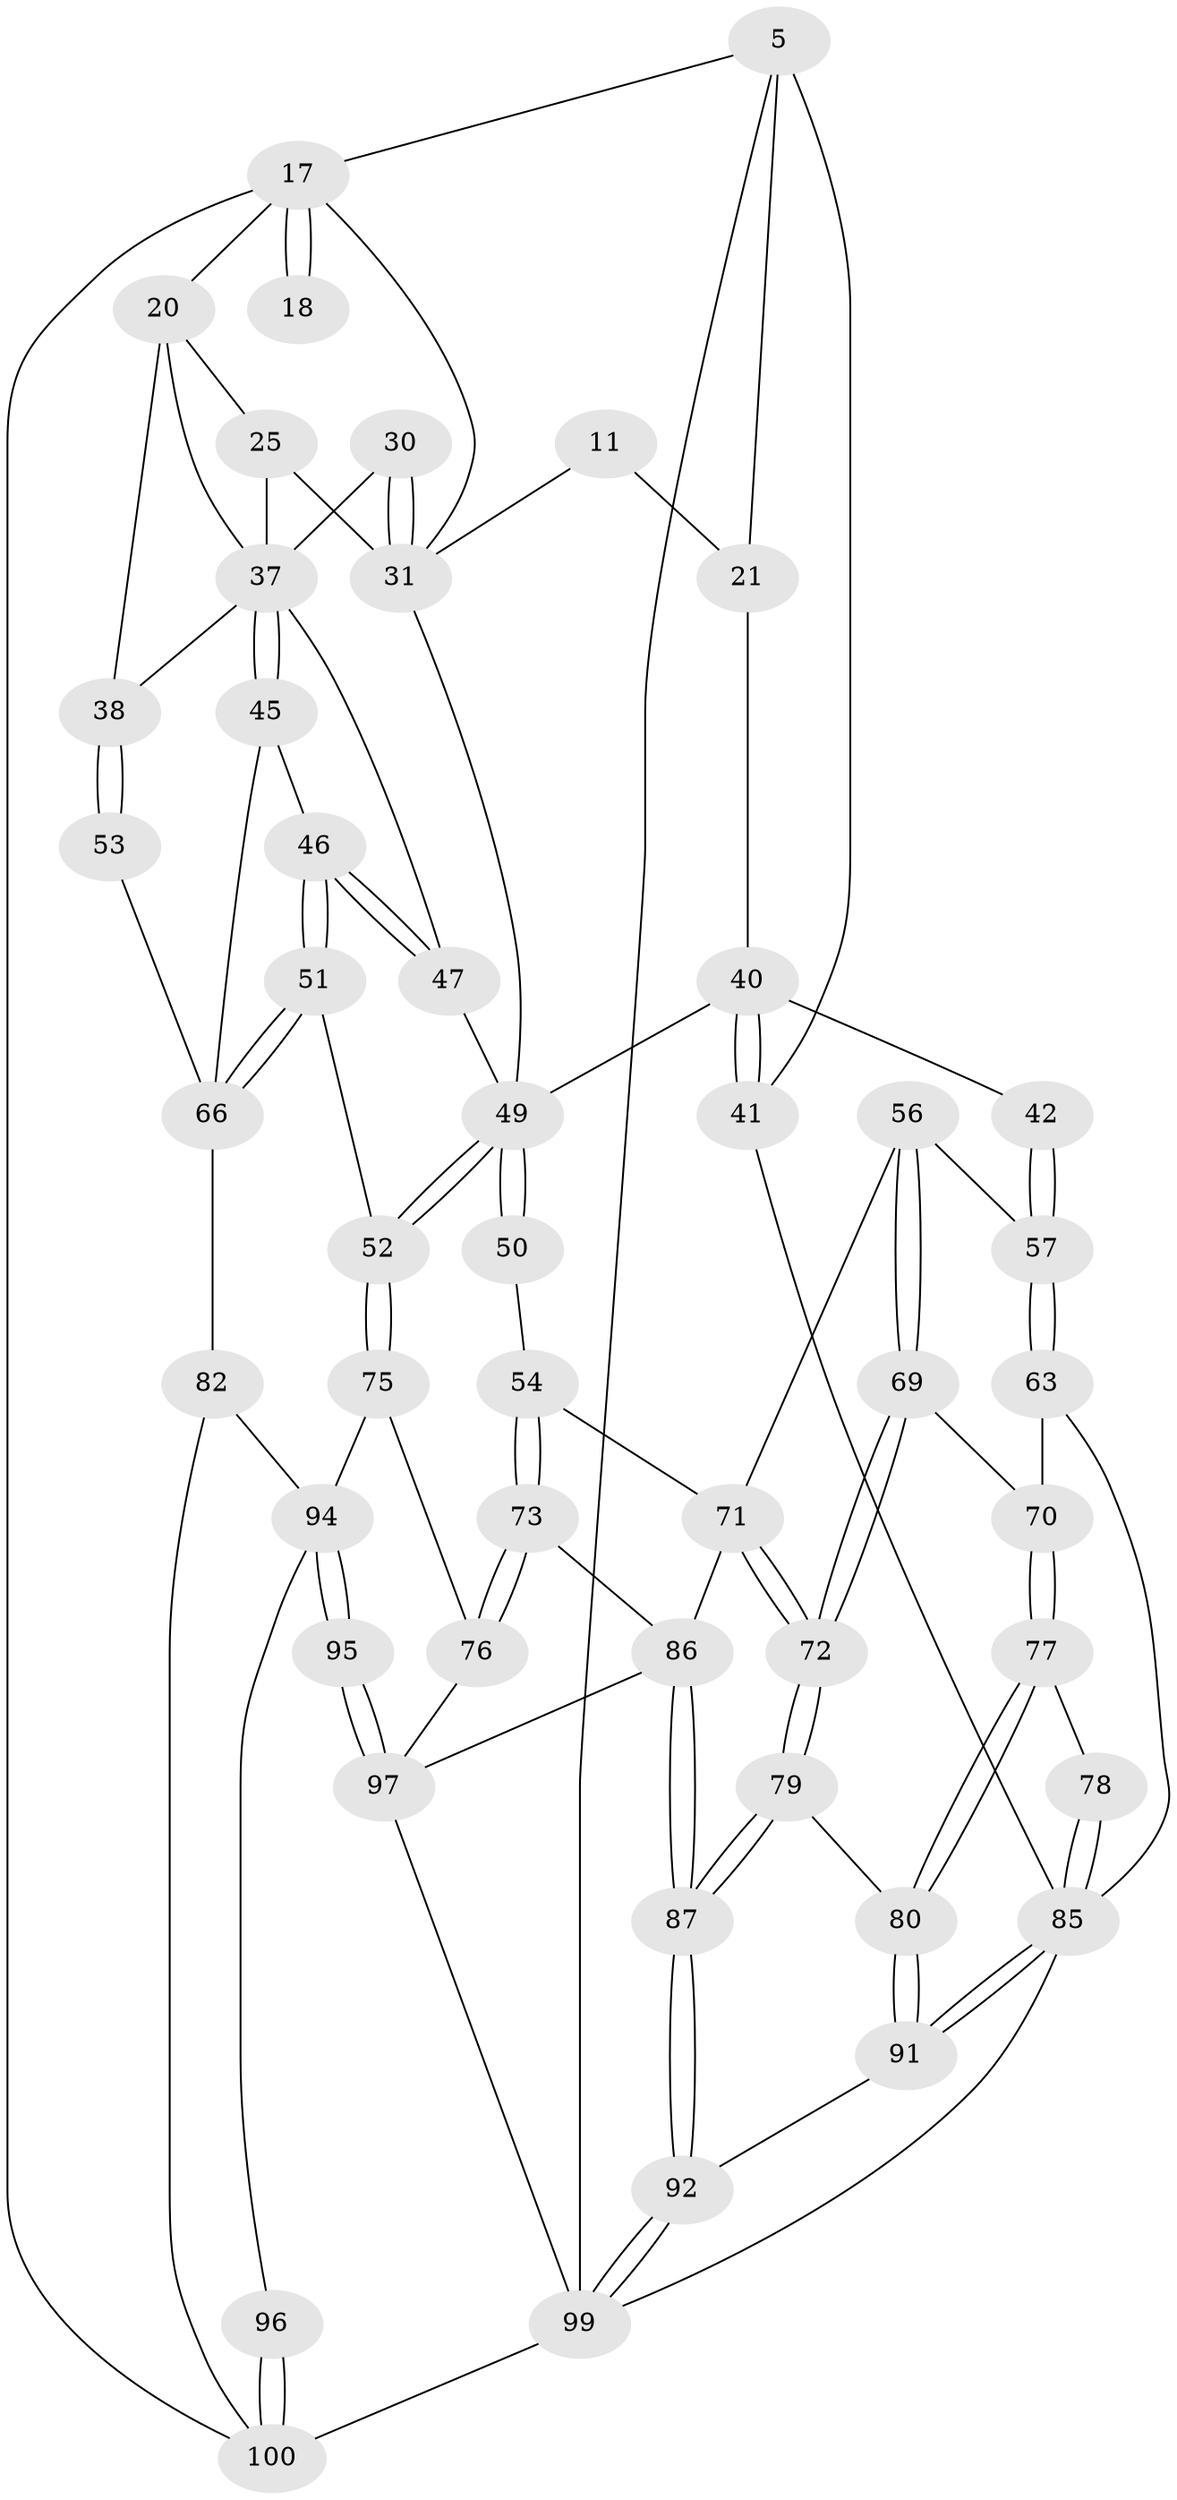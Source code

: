 // original degree distribution, {3: 0.03, 4: 0.22, 6: 0.22, 5: 0.53}
// Generated by graph-tools (version 1.1) at 2025/01/03/09/25 05:01:53]
// undirected, 50 vertices, 112 edges
graph export_dot {
graph [start="1"]
  node [color=gray90,style=filled];
  5 [pos="+0.08859185838042263+0",super="+4"];
  11 [pos="+0.50964762738383+0.1225301611099331",super="+7"];
  17 [pos="+1+0",super="+12"];
  18 [pos="+0.8711588664304157+0.045478897044137004"];
  20 [pos="+0.8318217304484491+0.15052188825345134",super="+13+19"];
  21 [pos="+0.3265831129495046+0.08333115739337708",super="+6"];
  25 [pos="+0.7095736486315258+0.2220955013023961",super="+14"];
  30 [pos="+0.6293546029180668+0.24358569138318498"];
  31 [pos="+0.4973422972824825+0.277559553049492",super="+10+26"];
  37 [pos="+0.7946965939196193+0.37135670177452174",super="+27+28+29"];
  38 [pos="+1+0.10996084706875477",super="+36"];
  40 [pos="+0.18573844952175086+0.27450272011748805",super="+23+34"];
  41 [pos="+0+0.3168045025778548",super="+39"];
  42 [pos="+0.20944099926625742+0.3763694498573034"];
  45 [pos="+0.7927629031436604+0.38159370210663757"];
  46 [pos="+0.7621207196857015+0.4190968846046969"];
  47 [pos="+0.6350174227127987+0.4026033222788232",super="+43"];
  49 [pos="+0.54885409347361+0.5501398916794659",super="+48+44+33"];
  50 [pos="+0.47919928800011724+0.5181452578175356"];
  51 [pos="+0.7110311114742884+0.5550176602998"];
  52 [pos="+0.5584428707593062+0.5577047438869343"];
  53 [pos="+1+0.43220085995593177"];
  54 [pos="+0.44646029601615606+0.5351854550003591"];
  56 [pos="+0.38776287728921155+0.5364849436210843"];
  57 [pos="+0.1840600075563929+0.42982902303451154"];
  63 [pos="+0.11876404922128478+0.4843265296582114"];
  66 [pos="+0.8063310448991166+0.6569311196589364",super="+59"];
  69 [pos="+0.2731524466884647+0.6239945643658757"];
  70 [pos="+0.15222411817635775+0.567231304836053"];
  71 [pos="+0.364615599071646+0.6638039216279684",super="+55"];
  72 [pos="+0.3037492181582427+0.713773353224408"];
  73 [pos="+0.4320505516054532+0.6978986279969547"];
  75 [pos="+0.5618461433823476+0.6889299788298561"];
  76 [pos="+0.5375460006921214+0.7160148246825004"];
  77 [pos="+0.13336837498955514+0.6969894861614209"];
  78 [pos="+0.08539263901656396+0.7210097299926105"];
  79 [pos="+0.29977390219703853+0.7480509802459107"];
  80 [pos="+0.16977340036528674+0.7286010121161425"];
  82 [pos="+0.8152679250622286+0.6953781164704097",super="+81"];
  85 [pos="+0+0.8572356782372414",super="+67+65+64"];
  86 [pos="+0.36988632796453+0.8086430582191543",super="+74"];
  87 [pos="+0.33422115836144656+0.8077592222096023"];
  91 [pos="+0.16147400942229198+0.848398528404155"];
  92 [pos="+0.2552706095236967+0.9163104641784822"];
  94 [pos="+0.7309505719109148+0.8652370256507969",super="+83+84"];
  95 [pos="+0.5840061320872272+0.9548975945089232",super="+90"];
  96 [pos="+0.7424901069701948+0.8772120400424401"];
  97 [pos="+0.5338728850563058+1",super="+89+88"];
  99 [pos="+0.23311098823451404+1",super="+98+68"];
  100 [pos="+0.7620422442984638+1",super="+60+61+93"];
  5 -- 17;
  5 -- 21;
  5 -- 99;
  5 -- 41 [weight=2];
  11 -- 21 [weight=2];
  11 -- 31;
  17 -- 18 [weight=2];
  17 -- 18;
  17 -- 100;
  17 -- 31;
  17 -- 20 [weight=2];
  20 -- 25;
  20 -- 38 [weight=2];
  20 -- 37;
  21 -- 40;
  25 -- 31 [weight=2];
  25 -- 37;
  30 -- 31 [weight=2];
  30 -- 31;
  30 -- 37;
  31 -- 49;
  37 -- 45;
  37 -- 45;
  37 -- 38;
  37 -- 47;
  38 -- 53 [weight=2];
  38 -- 53;
  40 -- 41 [weight=2];
  40 -- 41;
  40 -- 42 [weight=2];
  40 -- 49;
  41 -- 85;
  42 -- 57;
  42 -- 57;
  45 -- 46;
  45 -- 66;
  46 -- 47;
  46 -- 47;
  46 -- 51;
  46 -- 51;
  47 -- 49 [weight=2];
  49 -- 50 [weight=2];
  49 -- 50;
  49 -- 52;
  49 -- 52;
  50 -- 54;
  51 -- 52;
  51 -- 66;
  51 -- 66;
  52 -- 75;
  52 -- 75;
  53 -- 66;
  54 -- 73;
  54 -- 73;
  54 -- 71;
  56 -- 57;
  56 -- 69;
  56 -- 69;
  56 -- 71;
  57 -- 63;
  57 -- 63;
  63 -- 70;
  63 -- 85;
  66 -- 82 [weight=2];
  69 -- 70;
  69 -- 72;
  69 -- 72;
  70 -- 77;
  70 -- 77;
  71 -- 72;
  71 -- 72;
  71 -- 86;
  72 -- 79;
  72 -- 79;
  73 -- 76;
  73 -- 76;
  73 -- 86;
  75 -- 76;
  75 -- 94;
  76 -- 97;
  77 -- 78;
  77 -- 80;
  77 -- 80;
  78 -- 85 [weight=2];
  78 -- 85;
  79 -- 80;
  79 -- 87;
  79 -- 87;
  80 -- 91;
  80 -- 91;
  82 -- 100 [weight=2];
  82 -- 94;
  85 -- 91;
  85 -- 91;
  85 -- 99;
  86 -- 87;
  86 -- 87;
  86 -- 97;
  87 -- 92;
  87 -- 92;
  91 -- 92;
  92 -- 99;
  92 -- 99;
  94 -- 95 [weight=2];
  94 -- 95;
  94 -- 96;
  95 -- 97 [weight=2];
  95 -- 97;
  96 -- 100 [weight=2];
  96 -- 100;
  97 -- 99;
  99 -- 100 [weight=2];
}
